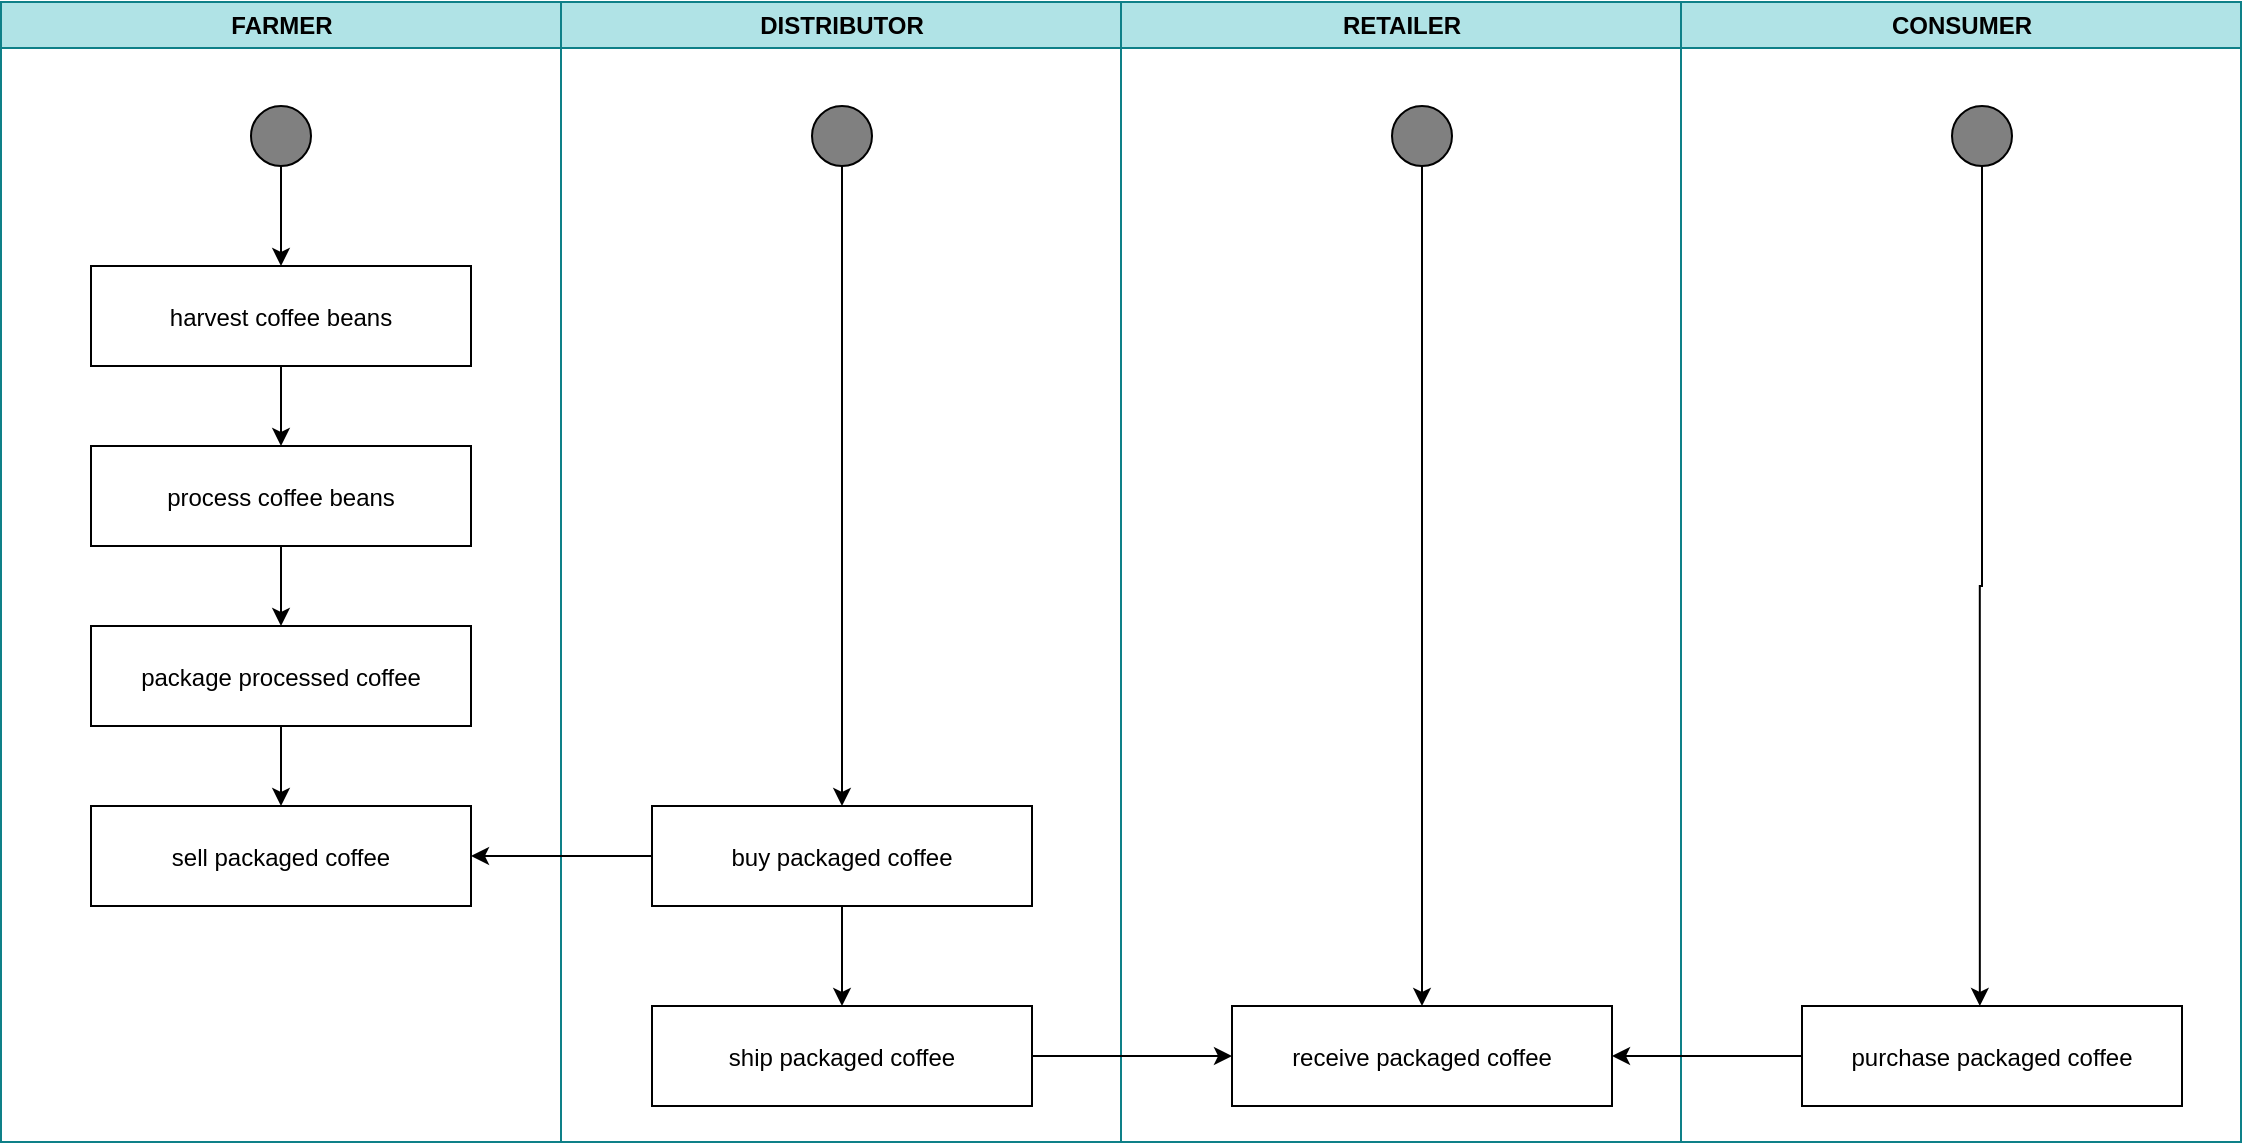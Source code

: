 <mxfile version="14.6.13" type="device"><diagram name="Page-1" id="e7e014a7-5840-1c2e-5031-d8a46d1fe8dd"><mxGraphModel dx="1053" dy="743" grid="1" gridSize="10" guides="1" tooltips="1" connect="1" arrows="1" fold="1" page="1" pageScale="1" pageWidth="1169" pageHeight="826" background="#ffffff" math="0" shadow="0"><root><mxCell id="0"/><mxCell id="1" parent="0"/><mxCell id="2" value="FARMER" style="swimlane;whiteSpace=wrap;startSize=23;fillColor=#b0e3e6;strokeColor=#0e8088;" parent="1" vertex="1"><mxGeometry x="164.5" y="128" width="280" height="570" as="geometry"/></mxCell><mxCell id="CKzXl4k7o4VlmvbaBMqr-34" style="edgeStyle=orthogonalEdgeStyle;rounded=0;orthogonalLoop=1;jettySize=auto;html=1;entryX=0.5;entryY=0;entryDx=0;entryDy=0;" edge="1" parent="2" source="edmyO4Q2ql3Twt-z4B3o-47" target="edmyO4Q2ql3Twt-z4B3o-58"><mxGeometry relative="1" as="geometry"/></mxCell><mxCell id="edmyO4Q2ql3Twt-z4B3o-47" value="process coffee beans" style="" parent="2" vertex="1"><mxGeometry x="45" y="222" width="190" height="50" as="geometry"/></mxCell><mxCell id="CKzXl4k7o4VlmvbaBMqr-33" style="edgeStyle=orthogonalEdgeStyle;rounded=0;orthogonalLoop=1;jettySize=auto;html=1;entryX=0.5;entryY=0;entryDx=0;entryDy=0;" edge="1" parent="2" source="edmyO4Q2ql3Twt-z4B3o-49" target="edmyO4Q2ql3Twt-z4B3o-47"><mxGeometry relative="1" as="geometry"/></mxCell><mxCell id="edmyO4Q2ql3Twt-z4B3o-49" value="harvest coffee beans" style="" parent="2" vertex="1"><mxGeometry x="45" y="132" width="190" height="50" as="geometry"/></mxCell><mxCell id="CKzXl4k7o4VlmvbaBMqr-35" style="edgeStyle=orthogonalEdgeStyle;rounded=0;orthogonalLoop=1;jettySize=auto;html=1;entryX=0.5;entryY=0;entryDx=0;entryDy=0;" edge="1" parent="2" source="edmyO4Q2ql3Twt-z4B3o-58" target="edmyO4Q2ql3Twt-z4B3o-59"><mxGeometry relative="1" as="geometry"/></mxCell><mxCell id="edmyO4Q2ql3Twt-z4B3o-58" value="package processed coffee" style="" parent="2" vertex="1"><mxGeometry x="45" y="312" width="190" height="50" as="geometry"/></mxCell><mxCell id="edmyO4Q2ql3Twt-z4B3o-59" value="sell packaged coffee" style="" parent="2" vertex="1"><mxGeometry x="45" y="402" width="190" height="50" as="geometry"/></mxCell><mxCell id="CKzXl4k7o4VlmvbaBMqr-37" style="edgeStyle=orthogonalEdgeStyle;rounded=0;orthogonalLoop=1;jettySize=auto;html=1;entryX=0.5;entryY=0;entryDx=0;entryDy=0;" edge="1" parent="2" source="CKzXl4k7o4VlmvbaBMqr-36" target="edmyO4Q2ql3Twt-z4B3o-49"><mxGeometry relative="1" as="geometry"/></mxCell><mxCell id="CKzXl4k7o4VlmvbaBMqr-36" value="" style="ellipse;whiteSpace=wrap;html=1;aspect=fixed;strokeColor=#000000;fillColor=#808080;" vertex="1" parent="2"><mxGeometry x="125" y="52" width="30" height="30" as="geometry"/></mxCell><mxCell id="3" value="DISTRIBUTOR" style="swimlane;whiteSpace=wrap;fillColor=#b0e3e6;strokeColor=#0e8088;" parent="1" vertex="1"><mxGeometry x="444.5" y="128" width="280" height="570" as="geometry"/></mxCell><mxCell id="edmyO4Q2ql3Twt-z4B3o-44" value="ship packaged coffee" style="" parent="3" vertex="1"><mxGeometry x="45.5" y="502" width="190" height="50" as="geometry"/></mxCell><mxCell id="CKzXl4k7o4VlmvbaBMqr-38" style="edgeStyle=orthogonalEdgeStyle;rounded=0;orthogonalLoop=1;jettySize=auto;html=1;entryX=0.5;entryY=0;entryDx=0;entryDy=0;" edge="1" parent="3" source="edmyO4Q2ql3Twt-z4B3o-46" target="edmyO4Q2ql3Twt-z4B3o-44"><mxGeometry relative="1" as="geometry"/></mxCell><mxCell id="edmyO4Q2ql3Twt-z4B3o-46" value="buy packaged coffee" style="" parent="3" vertex="1"><mxGeometry x="45.5" y="402" width="190" height="50" as="geometry"/></mxCell><mxCell id="CKzXl4k7o4VlmvbaBMqr-39" style="edgeStyle=orthogonalEdgeStyle;rounded=0;orthogonalLoop=1;jettySize=auto;html=1;entryX=0.5;entryY=0;entryDx=0;entryDy=0;" edge="1" source="CKzXl4k7o4VlmvbaBMqr-40" parent="3" target="edmyO4Q2ql3Twt-z4B3o-46"><mxGeometry relative="1" as="geometry"><mxPoint x="305" y="270" as="targetPoint"/><Array as="points"/></mxGeometry></mxCell><mxCell id="CKzXl4k7o4VlmvbaBMqr-40" value="" style="ellipse;whiteSpace=wrap;html=1;aspect=fixed;fillColor=#808080;" vertex="1" parent="3"><mxGeometry x="125.5" y="52" width="30" height="30" as="geometry"/></mxCell><mxCell id="4" value="RETAILER" style="swimlane;whiteSpace=wrap;fillColor=#b0e3e6;strokeColor=#0e8088;" parent="1" vertex="1"><mxGeometry x="724.5" y="128" width="280" height="570" as="geometry"/></mxCell><mxCell id="edmyO4Q2ql3Twt-z4B3o-43" value="receive packaged coffee" style="" parent="4" vertex="1"><mxGeometry x="55.5" y="502" width="190" height="50" as="geometry"/></mxCell><mxCell id="CKzXl4k7o4VlmvbaBMqr-44" style="edgeStyle=orthogonalEdgeStyle;rounded=0;orthogonalLoop=1;jettySize=auto;html=1;entryX=0.5;entryY=0;entryDx=0;entryDy=0;" edge="1" parent="4" source="CKzXl4k7o4VlmvbaBMqr-43" target="edmyO4Q2ql3Twt-z4B3o-43"><mxGeometry relative="1" as="geometry"/></mxCell><mxCell id="CKzXl4k7o4VlmvbaBMqr-43" value="" style="ellipse;whiteSpace=wrap;html=1;aspect=fixed;fillColor=#808080;" vertex="1" parent="4"><mxGeometry x="135.5" y="52" width="30" height="30" as="geometry"/></mxCell><mxCell id="edmyO4Q2ql3Twt-z4B3o-50" value="CONSUMER" style="swimlane;whiteSpace=wrap;fillColor=#b0e3e6;strokeColor=#0e8088;" parent="1" vertex="1"><mxGeometry x="1004.5" y="128" width="280" height="570" as="geometry"/></mxCell><mxCell id="edmyO4Q2ql3Twt-z4B3o-51" value="purchase packaged coffee" style="" parent="edmyO4Q2ql3Twt-z4B3o-50" vertex="1"><mxGeometry x="60.5" y="502" width="190" height="50" as="geometry"/></mxCell><mxCell id="CKzXl4k7o4VlmvbaBMqr-47" style="edgeStyle=orthogonalEdgeStyle;rounded=0;orthogonalLoop=1;jettySize=auto;html=1;entryX=0.468;entryY=0;entryDx=0;entryDy=0;entryPerimeter=0;" edge="1" parent="edmyO4Q2ql3Twt-z4B3o-50" source="CKzXl4k7o4VlmvbaBMqr-46" target="edmyO4Q2ql3Twt-z4B3o-51"><mxGeometry relative="1" as="geometry"/></mxCell><mxCell id="CKzXl4k7o4VlmvbaBMqr-46" value="" style="ellipse;whiteSpace=wrap;html=1;aspect=fixed;fillColor=#808080;" vertex="1" parent="edmyO4Q2ql3Twt-z4B3o-50"><mxGeometry x="135.5" y="52" width="30" height="30" as="geometry"/></mxCell><mxCell id="edmyO4Q2ql3Twt-z4B3o-60" value="" style="endArrow=classic;html=1;exitX=0;exitY=0.5;exitDx=0;exitDy=0;entryX=1;entryY=0.5;entryDx=0;entryDy=0;" parent="1" source="edmyO4Q2ql3Twt-z4B3o-46" target="edmyO4Q2ql3Twt-z4B3o-59" edge="1"><mxGeometry width="50" height="50" relative="1" as="geometry"><mxPoint x="770" y="370" as="sourcePoint"/><mxPoint x="720" y="420" as="targetPoint"/></mxGeometry></mxCell><mxCell id="CKzXl4k7o4VlmvbaBMqr-41" style="edgeStyle=orthogonalEdgeStyle;rounded=0;orthogonalLoop=1;jettySize=auto;html=1;entryX=0;entryY=0.5;entryDx=0;entryDy=0;" edge="1" parent="1" source="edmyO4Q2ql3Twt-z4B3o-44" target="edmyO4Q2ql3Twt-z4B3o-43"><mxGeometry relative="1" as="geometry"/></mxCell><mxCell id="CKzXl4k7o4VlmvbaBMqr-42" style="edgeStyle=orthogonalEdgeStyle;rounded=0;orthogonalLoop=1;jettySize=auto;html=1;exitX=0;exitY=0.5;exitDx=0;exitDy=0;entryX=1;entryY=0.5;entryDx=0;entryDy=0;" edge="1" parent="1" source="edmyO4Q2ql3Twt-z4B3o-51" target="edmyO4Q2ql3Twt-z4B3o-43"><mxGeometry relative="1" as="geometry"/></mxCell></root></mxGraphModel></diagram></mxfile>
